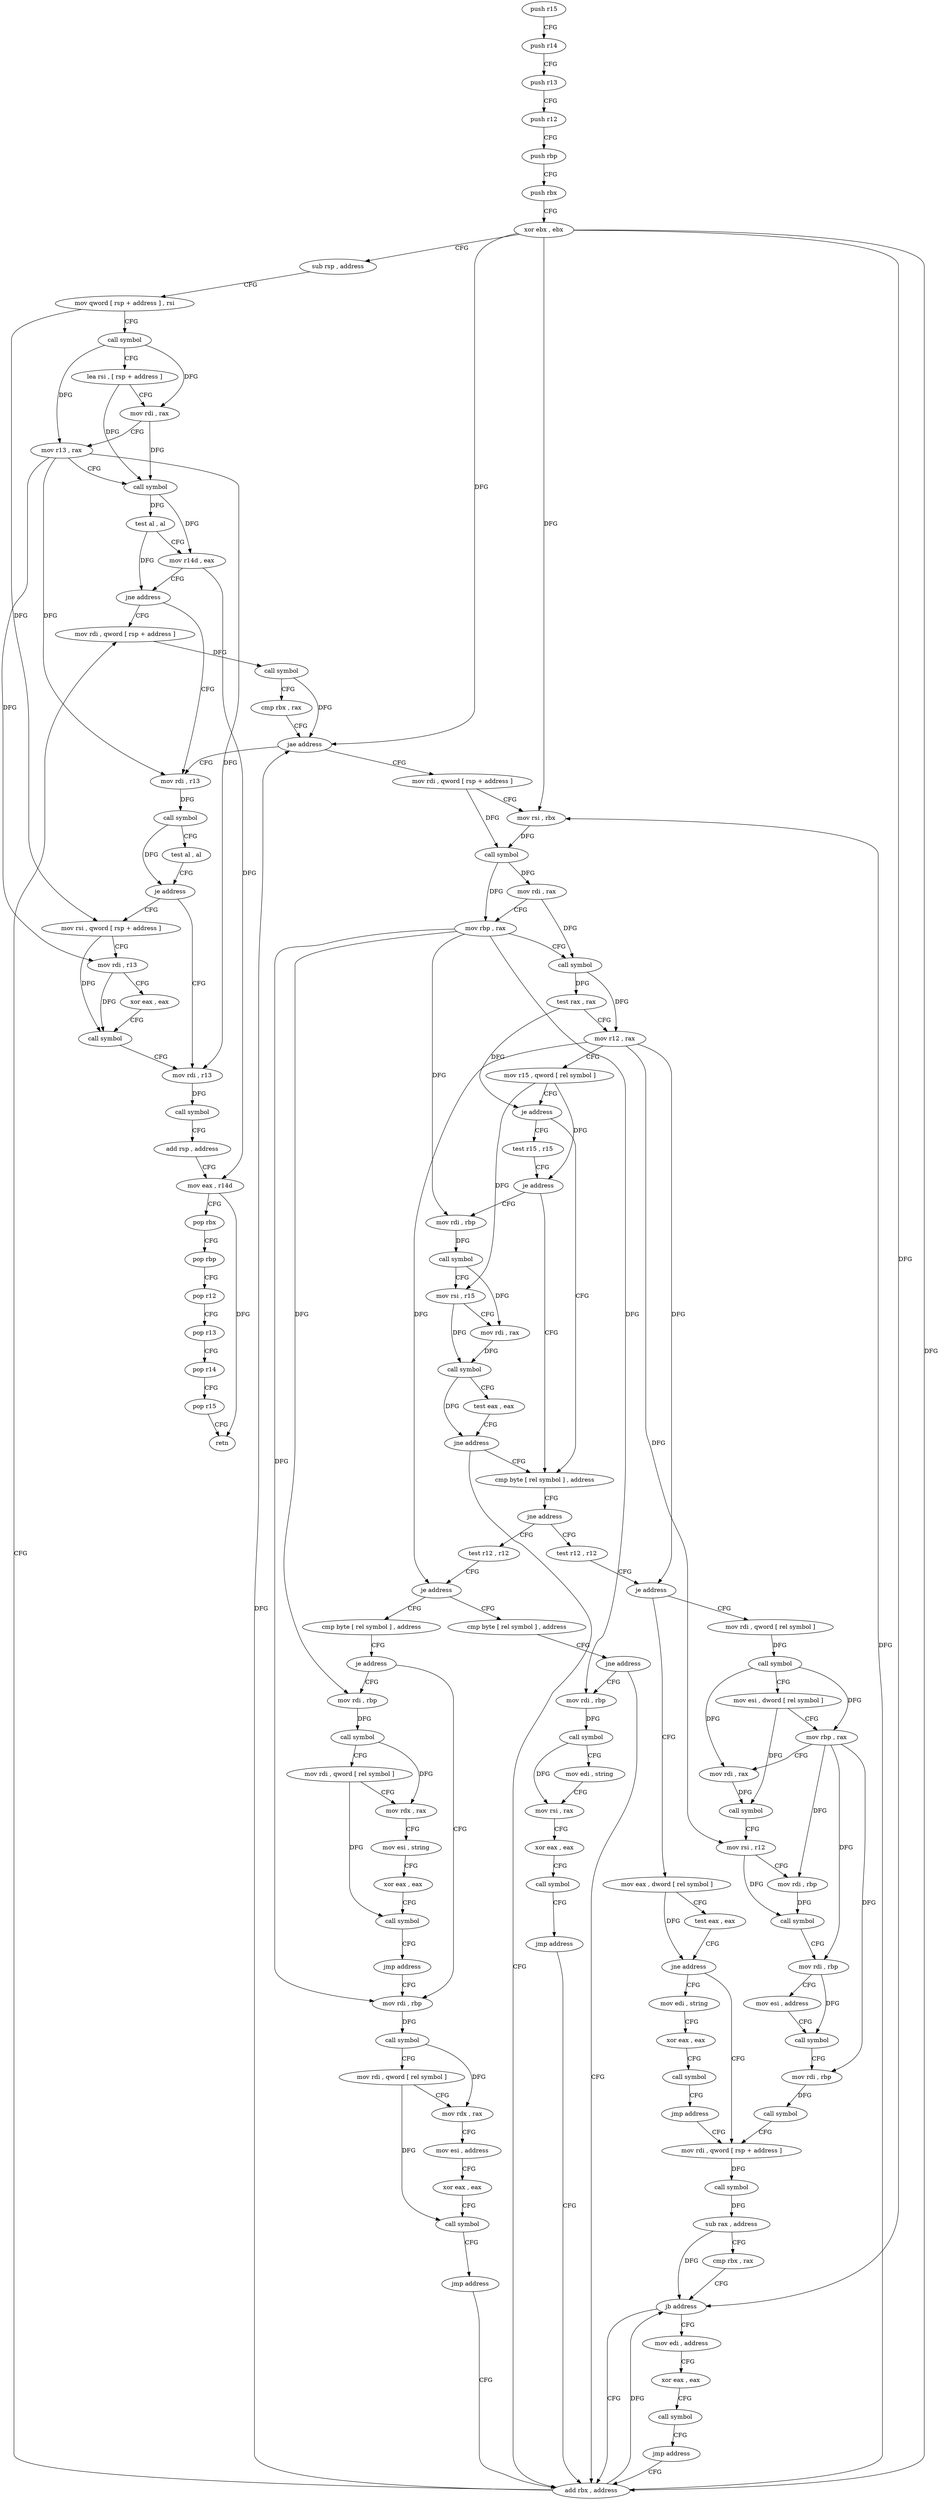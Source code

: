 digraph "func" {
"4216784" [label = "push r15" ]
"4216786" [label = "push r14" ]
"4216788" [label = "push r13" ]
"4216790" [label = "push r12" ]
"4216792" [label = "push rbp" ]
"4216793" [label = "push rbx" ]
"4216794" [label = "xor ebx , ebx" ]
"4216796" [label = "sub rsp , address" ]
"4216800" [label = "mov qword [ rsp + address ] , rsi" ]
"4216805" [label = "call symbol" ]
"4216810" [label = "lea rsi , [ rsp + address ]" ]
"4216815" [label = "mov rdi , rax" ]
"4216818" [label = "mov r13 , rax" ]
"4216821" [label = "call symbol" ]
"4216826" [label = "test al , al" ]
"4216828" [label = "mov r14d , eax" ]
"4216831" [label = "jne address" ]
"4216993" [label = "mov rdi , qword [ rsp + address ]" ]
"4216837" [label = "mov rdi , r13" ]
"4216998" [label = "call symbol" ]
"4217003" [label = "cmp rbx , rax" ]
"4217006" [label = "jae address" ]
"4217012" [label = "mov rdi , qword [ rsp + address ]" ]
"4216840" [label = "call symbol" ]
"4216845" [label = "test al , al" ]
"4216847" [label = "je address" ]
"4216864" [label = "mov rdi , r13" ]
"4216849" [label = "mov rsi , qword [ rsp + address ]" ]
"4217017" [label = "mov rsi , rbx" ]
"4217020" [label = "call symbol" ]
"4217025" [label = "mov rdi , rax" ]
"4217028" [label = "mov rbp , rax" ]
"4217031" [label = "call symbol" ]
"4217036" [label = "test rax , rax" ]
"4217039" [label = "mov r12 , rax" ]
"4217042" [label = "mov r15 , qword [ rel symbol ]" ]
"4217049" [label = "je address" ]
"4217079" [label = "cmp byte [ rel symbol ] , address" ]
"4217051" [label = "test r15 , r15" ]
"4216867" [label = "call symbol" ]
"4216872" [label = "add rsp , address" ]
"4216876" [label = "mov eax , r14d" ]
"4216879" [label = "pop rbx" ]
"4216880" [label = "pop rbp" ]
"4216881" [label = "pop r12" ]
"4216883" [label = "pop r13" ]
"4216885" [label = "pop r14" ]
"4216887" [label = "pop r15" ]
"4216889" [label = "retn" ]
"4216854" [label = "mov rdi , r13" ]
"4216857" [label = "xor eax , eax" ]
"4216859" [label = "call symbol" ]
"4217086" [label = "jne address" ]
"4216896" [label = "test r12 , r12" ]
"4217092" [label = "test r12 , r12" ]
"4217054" [label = "je address" ]
"4217056" [label = "mov rdi , rbp" ]
"4216899" [label = "je address" ]
"4217152" [label = "mov eax , dword [ rel symbol ]" ]
"4216905" [label = "mov rdi , qword [ rel symbol ]" ]
"4217095" [label = "je address" ]
"4217248" [label = "cmp byte [ rel symbol ] , address" ]
"4217101" [label = "cmp byte [ rel symbol ] , address" ]
"4217059" [label = "call symbol" ]
"4217064" [label = "mov rsi , r15" ]
"4217067" [label = "mov rdi , rax" ]
"4217070" [label = "call symbol" ]
"4217075" [label = "test eax , eax" ]
"4217077" [label = "jne address" ]
"4216989" [label = "add rbx , address" ]
"4217158" [label = "test eax , eax" ]
"4217160" [label = "jne address" ]
"4216966" [label = "mov rdi , qword [ rsp + address ]" ]
"4217166" [label = "mov edi , string" ]
"4216912" [label = "call symbol" ]
"4216917" [label = "mov esi , dword [ rel symbol ]" ]
"4216923" [label = "mov rbp , rax" ]
"4216926" [label = "mov rdi , rax" ]
"4216929" [label = "call symbol" ]
"4216934" [label = "mov rsi , r12" ]
"4216937" [label = "mov rdi , rbp" ]
"4216940" [label = "call symbol" ]
"4216945" [label = "mov rdi , rbp" ]
"4216948" [label = "mov esi , address" ]
"4216953" [label = "call symbol" ]
"4216958" [label = "mov rdi , rbp" ]
"4216961" [label = "call symbol" ]
"4217255" [label = "jne address" ]
"4217261" [label = "mov rdi , rbp" ]
"4217108" [label = "je address" ]
"4217208" [label = "mov rdi , rbp" ]
"4217110" [label = "mov rdi , rbp" ]
"4216971" [label = "call symbol" ]
"4216976" [label = "sub rax , address" ]
"4216980" [label = "cmp rbx , rax" ]
"4216983" [label = "jb address" ]
"4217184" [label = "mov edi , address" ]
"4217171" [label = "xor eax , eax" ]
"4217173" [label = "call symbol" ]
"4217178" [label = "jmp address" ]
"4217189" [label = "xor eax , eax" ]
"4217191" [label = "call symbol" ]
"4217196" [label = "jmp address" ]
"4217264" [label = "call symbol" ]
"4217269" [label = "mov edi , string" ]
"4217274" [label = "mov rsi , rax" ]
"4217277" [label = "xor eax , eax" ]
"4217279" [label = "call symbol" ]
"4217284" [label = "jmp address" ]
"4217211" [label = "call symbol" ]
"4217216" [label = "mov rdi , qword [ rel symbol ]" ]
"4217223" [label = "mov rdx , rax" ]
"4217226" [label = "mov esi , string" ]
"4217231" [label = "xor eax , eax" ]
"4217233" [label = "call symbol" ]
"4217238" [label = "jmp address" ]
"4217113" [label = "call symbol" ]
"4217118" [label = "mov rdi , qword [ rel symbol ]" ]
"4217125" [label = "mov rdx , rax" ]
"4217128" [label = "mov esi , address" ]
"4217133" [label = "xor eax , eax" ]
"4217135" [label = "call symbol" ]
"4217140" [label = "jmp address" ]
"4216784" -> "4216786" [ label = "CFG" ]
"4216786" -> "4216788" [ label = "CFG" ]
"4216788" -> "4216790" [ label = "CFG" ]
"4216790" -> "4216792" [ label = "CFG" ]
"4216792" -> "4216793" [ label = "CFG" ]
"4216793" -> "4216794" [ label = "CFG" ]
"4216794" -> "4216796" [ label = "CFG" ]
"4216794" -> "4217006" [ label = "DFG" ]
"4216794" -> "4217017" [ label = "DFG" ]
"4216794" -> "4216989" [ label = "DFG" ]
"4216794" -> "4216983" [ label = "DFG" ]
"4216796" -> "4216800" [ label = "CFG" ]
"4216800" -> "4216805" [ label = "CFG" ]
"4216800" -> "4216849" [ label = "DFG" ]
"4216805" -> "4216810" [ label = "CFG" ]
"4216805" -> "4216815" [ label = "DFG" ]
"4216805" -> "4216818" [ label = "DFG" ]
"4216810" -> "4216815" [ label = "CFG" ]
"4216810" -> "4216821" [ label = "DFG" ]
"4216815" -> "4216818" [ label = "CFG" ]
"4216815" -> "4216821" [ label = "DFG" ]
"4216818" -> "4216821" [ label = "CFG" ]
"4216818" -> "4216837" [ label = "DFG" ]
"4216818" -> "4216864" [ label = "DFG" ]
"4216818" -> "4216854" [ label = "DFG" ]
"4216821" -> "4216826" [ label = "DFG" ]
"4216821" -> "4216828" [ label = "DFG" ]
"4216826" -> "4216828" [ label = "CFG" ]
"4216826" -> "4216831" [ label = "DFG" ]
"4216828" -> "4216831" [ label = "CFG" ]
"4216828" -> "4216876" [ label = "DFG" ]
"4216831" -> "4216993" [ label = "CFG" ]
"4216831" -> "4216837" [ label = "CFG" ]
"4216993" -> "4216998" [ label = "DFG" ]
"4216837" -> "4216840" [ label = "DFG" ]
"4216998" -> "4217003" [ label = "CFG" ]
"4216998" -> "4217006" [ label = "DFG" ]
"4217003" -> "4217006" [ label = "CFG" ]
"4217006" -> "4216837" [ label = "CFG" ]
"4217006" -> "4217012" [ label = "CFG" ]
"4217012" -> "4217017" [ label = "CFG" ]
"4217012" -> "4217020" [ label = "DFG" ]
"4216840" -> "4216845" [ label = "CFG" ]
"4216840" -> "4216847" [ label = "DFG" ]
"4216845" -> "4216847" [ label = "CFG" ]
"4216847" -> "4216864" [ label = "CFG" ]
"4216847" -> "4216849" [ label = "CFG" ]
"4216864" -> "4216867" [ label = "DFG" ]
"4216849" -> "4216854" [ label = "CFG" ]
"4216849" -> "4216859" [ label = "DFG" ]
"4217017" -> "4217020" [ label = "DFG" ]
"4217020" -> "4217025" [ label = "DFG" ]
"4217020" -> "4217028" [ label = "DFG" ]
"4217025" -> "4217028" [ label = "CFG" ]
"4217025" -> "4217031" [ label = "DFG" ]
"4217028" -> "4217031" [ label = "CFG" ]
"4217028" -> "4217056" [ label = "DFG" ]
"4217028" -> "4217261" [ label = "DFG" ]
"4217028" -> "4217208" [ label = "DFG" ]
"4217028" -> "4217110" [ label = "DFG" ]
"4217031" -> "4217036" [ label = "DFG" ]
"4217031" -> "4217039" [ label = "DFG" ]
"4217036" -> "4217039" [ label = "CFG" ]
"4217036" -> "4217049" [ label = "DFG" ]
"4217039" -> "4217042" [ label = "CFG" ]
"4217039" -> "4216899" [ label = "DFG" ]
"4217039" -> "4217095" [ label = "DFG" ]
"4217039" -> "4216934" [ label = "DFG" ]
"4217042" -> "4217049" [ label = "CFG" ]
"4217042" -> "4217054" [ label = "DFG" ]
"4217042" -> "4217064" [ label = "DFG" ]
"4217049" -> "4217079" [ label = "CFG" ]
"4217049" -> "4217051" [ label = "CFG" ]
"4217079" -> "4217086" [ label = "CFG" ]
"4217051" -> "4217054" [ label = "CFG" ]
"4216867" -> "4216872" [ label = "CFG" ]
"4216872" -> "4216876" [ label = "CFG" ]
"4216876" -> "4216879" [ label = "CFG" ]
"4216876" -> "4216889" [ label = "DFG" ]
"4216879" -> "4216880" [ label = "CFG" ]
"4216880" -> "4216881" [ label = "CFG" ]
"4216881" -> "4216883" [ label = "CFG" ]
"4216883" -> "4216885" [ label = "CFG" ]
"4216885" -> "4216887" [ label = "CFG" ]
"4216887" -> "4216889" [ label = "CFG" ]
"4216854" -> "4216857" [ label = "CFG" ]
"4216854" -> "4216859" [ label = "DFG" ]
"4216857" -> "4216859" [ label = "CFG" ]
"4216859" -> "4216864" [ label = "CFG" ]
"4217086" -> "4216896" [ label = "CFG" ]
"4217086" -> "4217092" [ label = "CFG" ]
"4216896" -> "4216899" [ label = "CFG" ]
"4217092" -> "4217095" [ label = "CFG" ]
"4217054" -> "4217079" [ label = "CFG" ]
"4217054" -> "4217056" [ label = "CFG" ]
"4217056" -> "4217059" [ label = "DFG" ]
"4216899" -> "4217152" [ label = "CFG" ]
"4216899" -> "4216905" [ label = "CFG" ]
"4217152" -> "4217158" [ label = "CFG" ]
"4217152" -> "4217160" [ label = "DFG" ]
"4216905" -> "4216912" [ label = "DFG" ]
"4217095" -> "4217248" [ label = "CFG" ]
"4217095" -> "4217101" [ label = "CFG" ]
"4217248" -> "4217255" [ label = "CFG" ]
"4217101" -> "4217108" [ label = "CFG" ]
"4217059" -> "4217064" [ label = "CFG" ]
"4217059" -> "4217067" [ label = "DFG" ]
"4217064" -> "4217067" [ label = "CFG" ]
"4217064" -> "4217070" [ label = "DFG" ]
"4217067" -> "4217070" [ label = "DFG" ]
"4217070" -> "4217075" [ label = "CFG" ]
"4217070" -> "4217077" [ label = "DFG" ]
"4217075" -> "4217077" [ label = "CFG" ]
"4217077" -> "4216989" [ label = "CFG" ]
"4217077" -> "4217079" [ label = "CFG" ]
"4216989" -> "4216993" [ label = "CFG" ]
"4216989" -> "4217017" [ label = "DFG" ]
"4216989" -> "4217006" [ label = "DFG" ]
"4216989" -> "4216983" [ label = "DFG" ]
"4217158" -> "4217160" [ label = "CFG" ]
"4217160" -> "4216966" [ label = "CFG" ]
"4217160" -> "4217166" [ label = "CFG" ]
"4216966" -> "4216971" [ label = "DFG" ]
"4217166" -> "4217171" [ label = "CFG" ]
"4216912" -> "4216917" [ label = "CFG" ]
"4216912" -> "4216923" [ label = "DFG" ]
"4216912" -> "4216926" [ label = "DFG" ]
"4216917" -> "4216923" [ label = "CFG" ]
"4216917" -> "4216929" [ label = "DFG" ]
"4216923" -> "4216926" [ label = "CFG" ]
"4216923" -> "4216937" [ label = "DFG" ]
"4216923" -> "4216945" [ label = "DFG" ]
"4216923" -> "4216958" [ label = "DFG" ]
"4216926" -> "4216929" [ label = "DFG" ]
"4216929" -> "4216934" [ label = "CFG" ]
"4216934" -> "4216937" [ label = "CFG" ]
"4216934" -> "4216940" [ label = "DFG" ]
"4216937" -> "4216940" [ label = "DFG" ]
"4216940" -> "4216945" [ label = "CFG" ]
"4216945" -> "4216948" [ label = "CFG" ]
"4216945" -> "4216953" [ label = "DFG" ]
"4216948" -> "4216953" [ label = "CFG" ]
"4216953" -> "4216958" [ label = "CFG" ]
"4216958" -> "4216961" [ label = "DFG" ]
"4216961" -> "4216966" [ label = "CFG" ]
"4217255" -> "4216989" [ label = "CFG" ]
"4217255" -> "4217261" [ label = "CFG" ]
"4217261" -> "4217264" [ label = "DFG" ]
"4217108" -> "4217208" [ label = "CFG" ]
"4217108" -> "4217110" [ label = "CFG" ]
"4217208" -> "4217211" [ label = "DFG" ]
"4217110" -> "4217113" [ label = "DFG" ]
"4216971" -> "4216976" [ label = "DFG" ]
"4216976" -> "4216980" [ label = "CFG" ]
"4216976" -> "4216983" [ label = "DFG" ]
"4216980" -> "4216983" [ label = "CFG" ]
"4216983" -> "4217184" [ label = "CFG" ]
"4216983" -> "4216989" [ label = "CFG" ]
"4217184" -> "4217189" [ label = "CFG" ]
"4217171" -> "4217173" [ label = "CFG" ]
"4217173" -> "4217178" [ label = "CFG" ]
"4217178" -> "4216966" [ label = "CFG" ]
"4217189" -> "4217191" [ label = "CFG" ]
"4217191" -> "4217196" [ label = "CFG" ]
"4217196" -> "4216989" [ label = "CFG" ]
"4217264" -> "4217269" [ label = "CFG" ]
"4217264" -> "4217274" [ label = "DFG" ]
"4217269" -> "4217274" [ label = "CFG" ]
"4217274" -> "4217277" [ label = "CFG" ]
"4217277" -> "4217279" [ label = "CFG" ]
"4217279" -> "4217284" [ label = "CFG" ]
"4217284" -> "4216989" [ label = "CFG" ]
"4217211" -> "4217216" [ label = "CFG" ]
"4217211" -> "4217223" [ label = "DFG" ]
"4217216" -> "4217223" [ label = "CFG" ]
"4217216" -> "4217233" [ label = "DFG" ]
"4217223" -> "4217226" [ label = "CFG" ]
"4217226" -> "4217231" [ label = "CFG" ]
"4217231" -> "4217233" [ label = "CFG" ]
"4217233" -> "4217238" [ label = "CFG" ]
"4217238" -> "4217110" [ label = "CFG" ]
"4217113" -> "4217118" [ label = "CFG" ]
"4217113" -> "4217125" [ label = "DFG" ]
"4217118" -> "4217125" [ label = "CFG" ]
"4217118" -> "4217135" [ label = "DFG" ]
"4217125" -> "4217128" [ label = "CFG" ]
"4217128" -> "4217133" [ label = "CFG" ]
"4217133" -> "4217135" [ label = "CFG" ]
"4217135" -> "4217140" [ label = "CFG" ]
"4217140" -> "4216989" [ label = "CFG" ]
}
